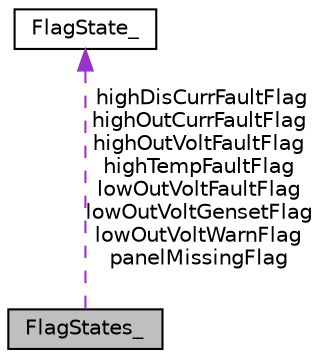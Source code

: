 digraph "FlagStates_"
{
 // LATEX_PDF_SIZE
  edge [fontname="Helvetica",fontsize="10",labelfontname="Helvetica",labelfontsize="10"];
  node [fontname="Helvetica",fontsize="10",shape=record];
  Node1 [label="FlagStates_",height=0.2,width=0.4,color="black", fillcolor="grey75", style="filled", fontcolor="black",tooltip=" "];
  Node2 -> Node1 [dir="back",color="darkorchid3",fontsize="10",style="dashed",label=" highDisCurrFaultFlag\nhighOutCurrFaultFlag\nhighOutVoltFaultFlag\nhighTempFaultFlag\nlowOutVoltFaultFlag\nlowOutVoltGensetFlag\nlowOutVoltWarnFlag\npanelMissingFlag" ,fontname="Helvetica"];
  Node2 [label="FlagState_",height=0.2,width=0.4,color="black", fillcolor="white", style="filled",URL="$struct_flag_state__.html",tooltip=" "];
}
